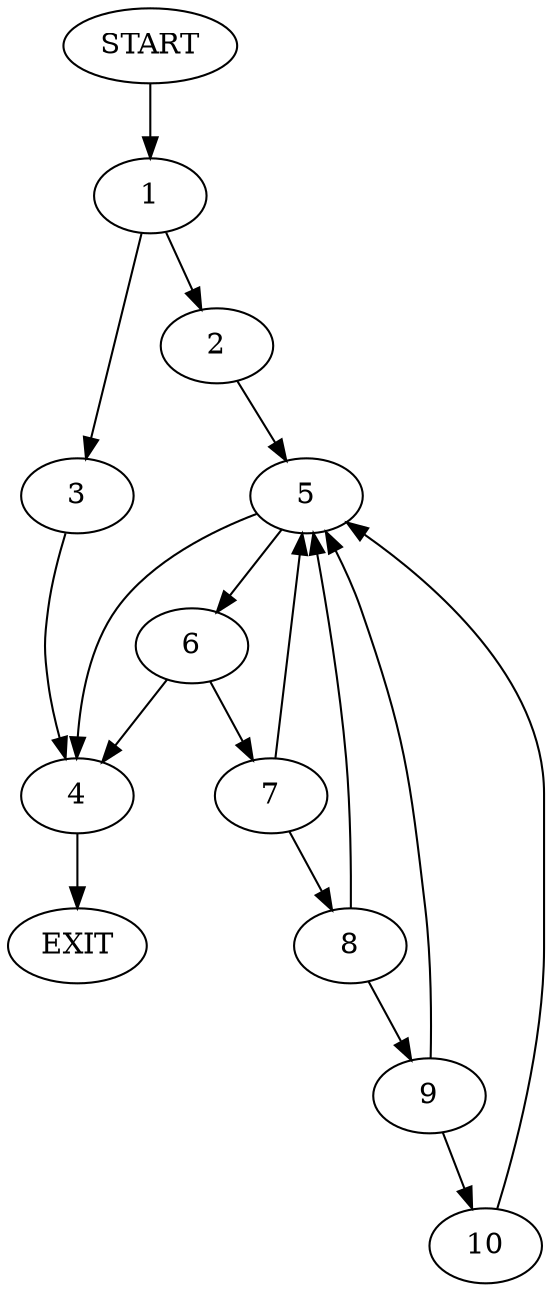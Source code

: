 digraph {
0 [label="START"]
11 [label="EXIT"]
0 -> 1
1 -> 2
1 -> 3
3 -> 4
2 -> 5
4 -> 11
5 -> 6
5 -> 4
6 -> 4
6 -> 7
7 -> 8
7 -> 5
8 -> 5
8 -> 9
9 -> 10
9 -> 5
10 -> 5
}
